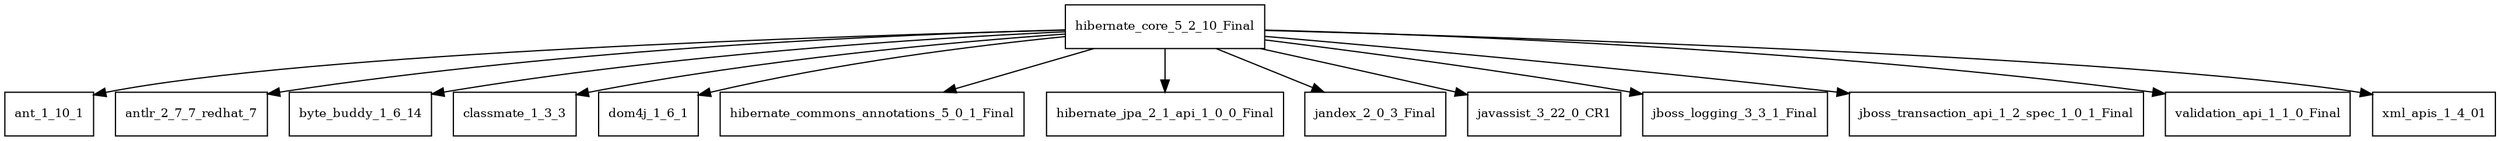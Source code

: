 digraph hibernate_core_5_2_10_Final_dependencies {
  node [shape = box, fontsize=10.0];
  hibernate_core_5_2_10_Final -> ant_1_10_1;
  hibernate_core_5_2_10_Final -> antlr_2_7_7_redhat_7;
  hibernate_core_5_2_10_Final -> byte_buddy_1_6_14;
  hibernate_core_5_2_10_Final -> classmate_1_3_3;
  hibernate_core_5_2_10_Final -> dom4j_1_6_1;
  hibernate_core_5_2_10_Final -> hibernate_commons_annotations_5_0_1_Final;
  hibernate_core_5_2_10_Final -> hibernate_jpa_2_1_api_1_0_0_Final;
  hibernate_core_5_2_10_Final -> jandex_2_0_3_Final;
  hibernate_core_5_2_10_Final -> javassist_3_22_0_CR1;
  hibernate_core_5_2_10_Final -> jboss_logging_3_3_1_Final;
  hibernate_core_5_2_10_Final -> jboss_transaction_api_1_2_spec_1_0_1_Final;
  hibernate_core_5_2_10_Final -> validation_api_1_1_0_Final;
  hibernate_core_5_2_10_Final -> xml_apis_1_4_01;
}
